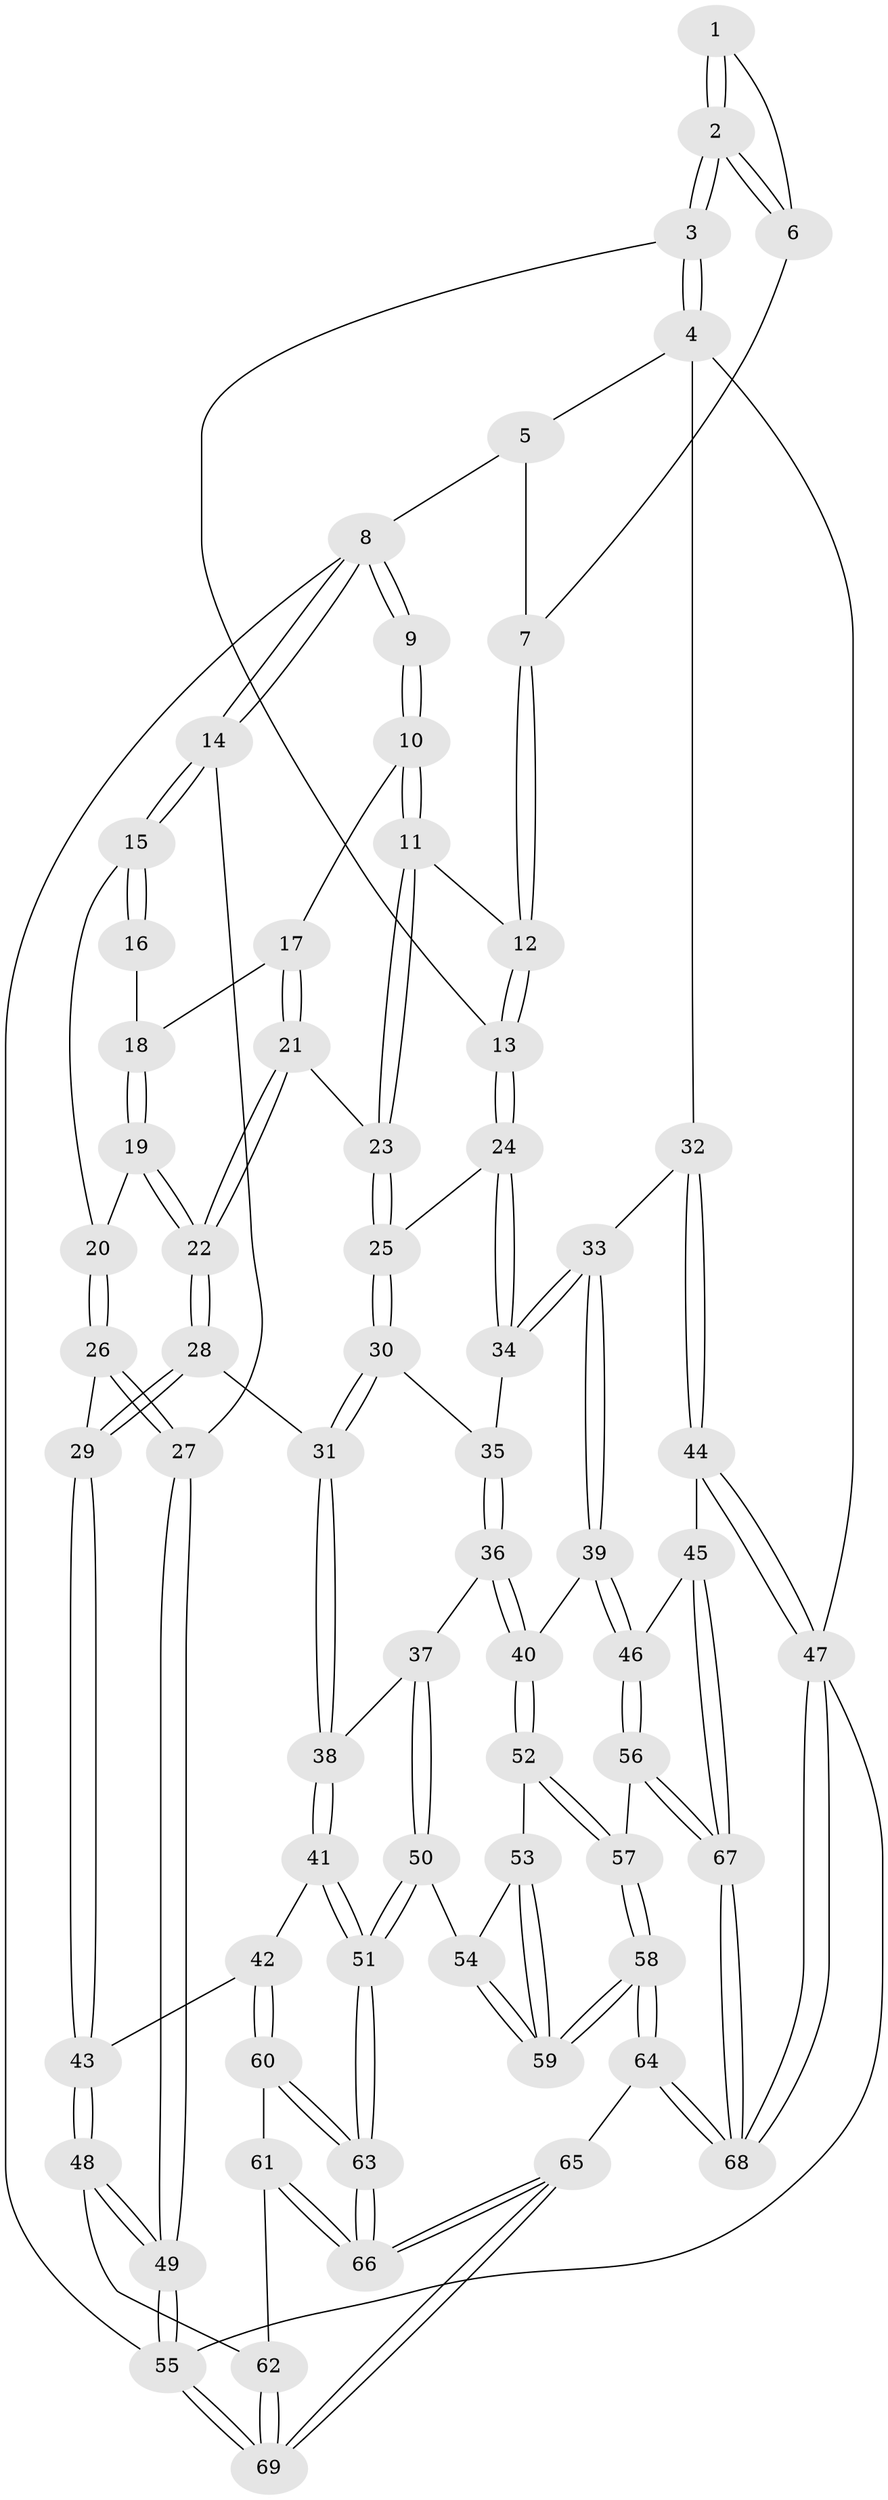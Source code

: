 // Generated by graph-tools (version 1.1) at 2025/01/03/09/25 05:01:43]
// undirected, 69 vertices, 169 edges
graph export_dot {
graph [start="1"]
  node [color=gray90,style=filled];
  1 [pos="+0.9299920648008918+0"];
  2 [pos="+0.9620444827285475+0.20087419548081195"];
  3 [pos="+0.9661198690822191+0.20975224630190392"];
  4 [pos="+1+0.2899936440091557"];
  5 [pos="+0.9232997141775507+0"];
  6 [pos="+0.9036150268558389+0.1212100457996081"];
  7 [pos="+0.6630602591344275+0"];
  8 [pos="+0+0"];
  9 [pos="+0.46763958067892725+0"];
  10 [pos="+0.48905662970364056+0"];
  11 [pos="+0.5754846853586147+0"];
  12 [pos="+0.5913813195072793+0"];
  13 [pos="+0.7419621015356505+0.25726343703035404"];
  14 [pos="+0+0"];
  15 [pos="+0.017118698755153223+0.13596380668892974"];
  16 [pos="+0.20557973802014257+0.1351980255777178"];
  17 [pos="+0.3713029046244707+0.13278588393213125"];
  18 [pos="+0.26151684184551716+0.1676901091962802"];
  19 [pos="+0.27031061980010335+0.2991735382489392"];
  20 [pos="+0.11018714240763797+0.22906642189172266"];
  21 [pos="+0.34711021489086724+0.3009772148689786"];
  22 [pos="+0.30369735387727875+0.32895567581226703"];
  23 [pos="+0.47938941503896837+0.30317915763939407"];
  24 [pos="+0.7336894968050095+0.28764406856704355"];
  25 [pos="+0.5430932483150042+0.3725435199171524"];
  26 [pos="+0.1533279153541395+0.5467738596370114"];
  27 [pos="+0+0.559803627046765"];
  28 [pos="+0.2661427963740354+0.5063410969445895"];
  29 [pos="+0.18286859540924014+0.5516791107372432"];
  30 [pos="+0.5315856173489042+0.43710667155602867"];
  31 [pos="+0.3743425752798154+0.5311380753118397"];
  32 [pos="+1+0.46919250263875567"];
  33 [pos="+0.8616817794562956+0.5265132730891187"];
  34 [pos="+0.8093383218075749+0.4891676234199115"];
  35 [pos="+0.6253327916355244+0.5346013831191702"];
  36 [pos="+0.5809804611682854+0.6655135225444949"];
  37 [pos="+0.5597011777823151+0.67501050116595"];
  38 [pos="+0.42500763606295194+0.5988655717793627"];
  39 [pos="+0.8074124671503606+0.7216421127789181"];
  40 [pos="+0.750305654281539+0.7383428554153569"];
  41 [pos="+0.3758160747490662+0.7594375727293516"];
  42 [pos="+0.25257951648827354+0.76510107709739"];
  43 [pos="+0.24024839613966395+0.7545329280414457"];
  44 [pos="+1+0.7952148149509972"];
  45 [pos="+0.927061269678066+0.8297093441942254"];
  46 [pos="+0.8951054271343981+0.8108827528927336"];
  47 [pos="+1+1"];
  48 [pos="+0.10578996565827427+0.8385683716242968"];
  49 [pos="+0+0.800168116844932"];
  50 [pos="+0.4991354160403304+0.8150533487566651"];
  51 [pos="+0.4917574867481948+0.8211000838636812"];
  52 [pos="+0.7082332280255389+0.8088100082299717"];
  53 [pos="+0.6942875220660748+0.8182621995797101"];
  54 [pos="+0.5244101077283931+0.8209127972365029"];
  55 [pos="+0+1"];
  56 [pos="+0.7622960947770373+0.9272383803028205"];
  57 [pos="+0.747064811809253+0.9174422586589208"];
  58 [pos="+0.648241141654928+0.9431886631290799"];
  59 [pos="+0.6481671712958902+0.9008841578676163"];
  60 [pos="+0.2563263927347602+0.7824180623594323"];
  61 [pos="+0.2615049193039753+0.8862563017471279"];
  62 [pos="+0.16670209207347747+0.9883211639997297"];
  63 [pos="+0.4620729499713009+0.9445572814065962"];
  64 [pos="+0.5313050543043547+1"];
  65 [pos="+0.483482297024269+1"];
  66 [pos="+0.4542298301072956+1"];
  67 [pos="+0.8484112177311803+1"];
  68 [pos="+0.8471776498679243+1"];
  69 [pos="+0.0831135684936041+1"];
  1 -- 2;
  1 -- 2;
  1 -- 6;
  2 -- 3;
  2 -- 3;
  2 -- 6;
  2 -- 6;
  3 -- 4;
  3 -- 4;
  3 -- 13;
  4 -- 5;
  4 -- 32;
  4 -- 47;
  5 -- 7;
  5 -- 8;
  6 -- 7;
  7 -- 12;
  7 -- 12;
  8 -- 9;
  8 -- 9;
  8 -- 14;
  8 -- 14;
  8 -- 55;
  9 -- 10;
  9 -- 10;
  10 -- 11;
  10 -- 11;
  10 -- 17;
  11 -- 12;
  11 -- 23;
  11 -- 23;
  12 -- 13;
  12 -- 13;
  13 -- 24;
  13 -- 24;
  14 -- 15;
  14 -- 15;
  14 -- 27;
  15 -- 16;
  15 -- 16;
  15 -- 20;
  16 -- 18;
  17 -- 18;
  17 -- 21;
  17 -- 21;
  18 -- 19;
  18 -- 19;
  19 -- 20;
  19 -- 22;
  19 -- 22;
  20 -- 26;
  20 -- 26;
  21 -- 22;
  21 -- 22;
  21 -- 23;
  22 -- 28;
  22 -- 28;
  23 -- 25;
  23 -- 25;
  24 -- 25;
  24 -- 34;
  24 -- 34;
  25 -- 30;
  25 -- 30;
  26 -- 27;
  26 -- 27;
  26 -- 29;
  27 -- 49;
  27 -- 49;
  28 -- 29;
  28 -- 29;
  28 -- 31;
  29 -- 43;
  29 -- 43;
  30 -- 31;
  30 -- 31;
  30 -- 35;
  31 -- 38;
  31 -- 38;
  32 -- 33;
  32 -- 44;
  32 -- 44;
  33 -- 34;
  33 -- 34;
  33 -- 39;
  33 -- 39;
  34 -- 35;
  35 -- 36;
  35 -- 36;
  36 -- 37;
  36 -- 40;
  36 -- 40;
  37 -- 38;
  37 -- 50;
  37 -- 50;
  38 -- 41;
  38 -- 41;
  39 -- 40;
  39 -- 46;
  39 -- 46;
  40 -- 52;
  40 -- 52;
  41 -- 42;
  41 -- 51;
  41 -- 51;
  42 -- 43;
  42 -- 60;
  42 -- 60;
  43 -- 48;
  43 -- 48;
  44 -- 45;
  44 -- 47;
  44 -- 47;
  45 -- 46;
  45 -- 67;
  45 -- 67;
  46 -- 56;
  46 -- 56;
  47 -- 68;
  47 -- 68;
  47 -- 55;
  48 -- 49;
  48 -- 49;
  48 -- 62;
  49 -- 55;
  49 -- 55;
  50 -- 51;
  50 -- 51;
  50 -- 54;
  51 -- 63;
  51 -- 63;
  52 -- 53;
  52 -- 57;
  52 -- 57;
  53 -- 54;
  53 -- 59;
  53 -- 59;
  54 -- 59;
  54 -- 59;
  55 -- 69;
  55 -- 69;
  56 -- 57;
  56 -- 67;
  56 -- 67;
  57 -- 58;
  57 -- 58;
  58 -- 59;
  58 -- 59;
  58 -- 64;
  58 -- 64;
  60 -- 61;
  60 -- 63;
  60 -- 63;
  61 -- 62;
  61 -- 66;
  61 -- 66;
  62 -- 69;
  62 -- 69;
  63 -- 66;
  63 -- 66;
  64 -- 65;
  64 -- 68;
  64 -- 68;
  65 -- 66;
  65 -- 66;
  65 -- 69;
  65 -- 69;
  67 -- 68;
  67 -- 68;
}
